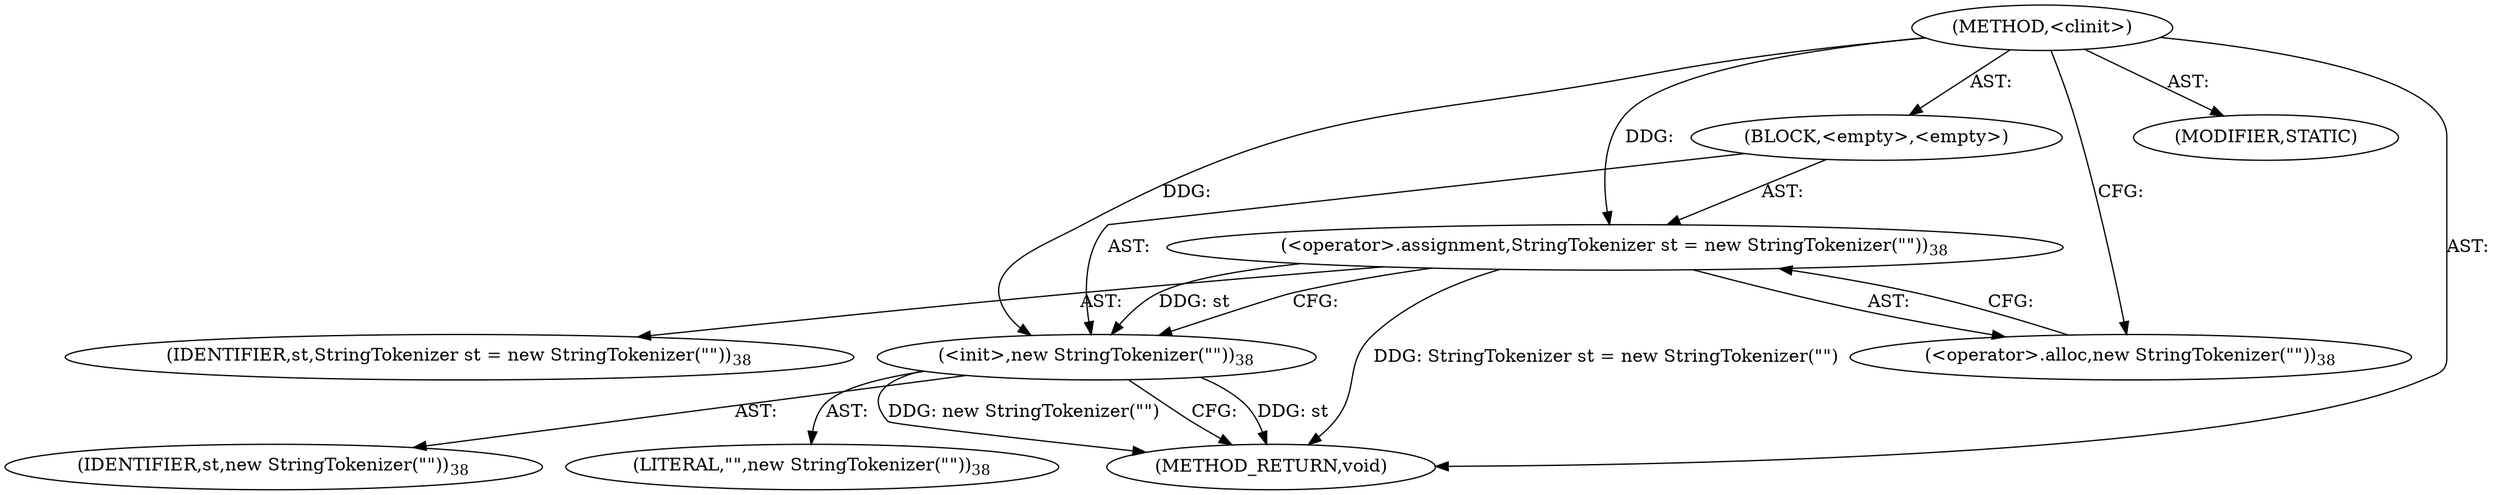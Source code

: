 digraph "&lt;clinit&gt;" {  
"211" [label = <(METHOD,&lt;clinit&gt;)> ]
"212" [label = <(BLOCK,&lt;empty&gt;,&lt;empty&gt;)> ]
"213" [label = <(&lt;operator&gt;.assignment,StringTokenizer st = new StringTokenizer(&quot;&quot;))<SUB>38</SUB>> ]
"214" [label = <(IDENTIFIER,st,StringTokenizer st = new StringTokenizer(&quot;&quot;))<SUB>38</SUB>> ]
"215" [label = <(&lt;operator&gt;.alloc,new StringTokenizer(&quot;&quot;))<SUB>38</SUB>> ]
"216" [label = <(&lt;init&gt;,new StringTokenizer(&quot;&quot;))<SUB>38</SUB>> ]
"5" [label = <(IDENTIFIER,st,new StringTokenizer(&quot;&quot;))<SUB>38</SUB>> ]
"217" [label = <(LITERAL,&quot;&quot;,new StringTokenizer(&quot;&quot;))<SUB>38</SUB>> ]
"218" [label = <(MODIFIER,STATIC)> ]
"219" [label = <(METHOD_RETURN,void)> ]
  "211" -> "212"  [ label = "AST: "] 
  "211" -> "218"  [ label = "AST: "] 
  "211" -> "219"  [ label = "AST: "] 
  "212" -> "213"  [ label = "AST: "] 
  "212" -> "216"  [ label = "AST: "] 
  "213" -> "214"  [ label = "AST: "] 
  "213" -> "215"  [ label = "AST: "] 
  "216" -> "5"  [ label = "AST: "] 
  "216" -> "217"  [ label = "AST: "] 
  "213" -> "216"  [ label = "CFG: "] 
  "216" -> "219"  [ label = "CFG: "] 
  "215" -> "213"  [ label = "CFG: "] 
  "211" -> "215"  [ label = "CFG: "] 
  "213" -> "219"  [ label = "DDG: StringTokenizer st = new StringTokenizer(&quot;&quot;)"] 
  "216" -> "219"  [ label = "DDG: st"] 
  "216" -> "219"  [ label = "DDG: new StringTokenizer(&quot;&quot;)"] 
  "211" -> "213"  [ label = "DDG: "] 
  "213" -> "216"  [ label = "DDG: st"] 
  "211" -> "216"  [ label = "DDG: "] 
}
